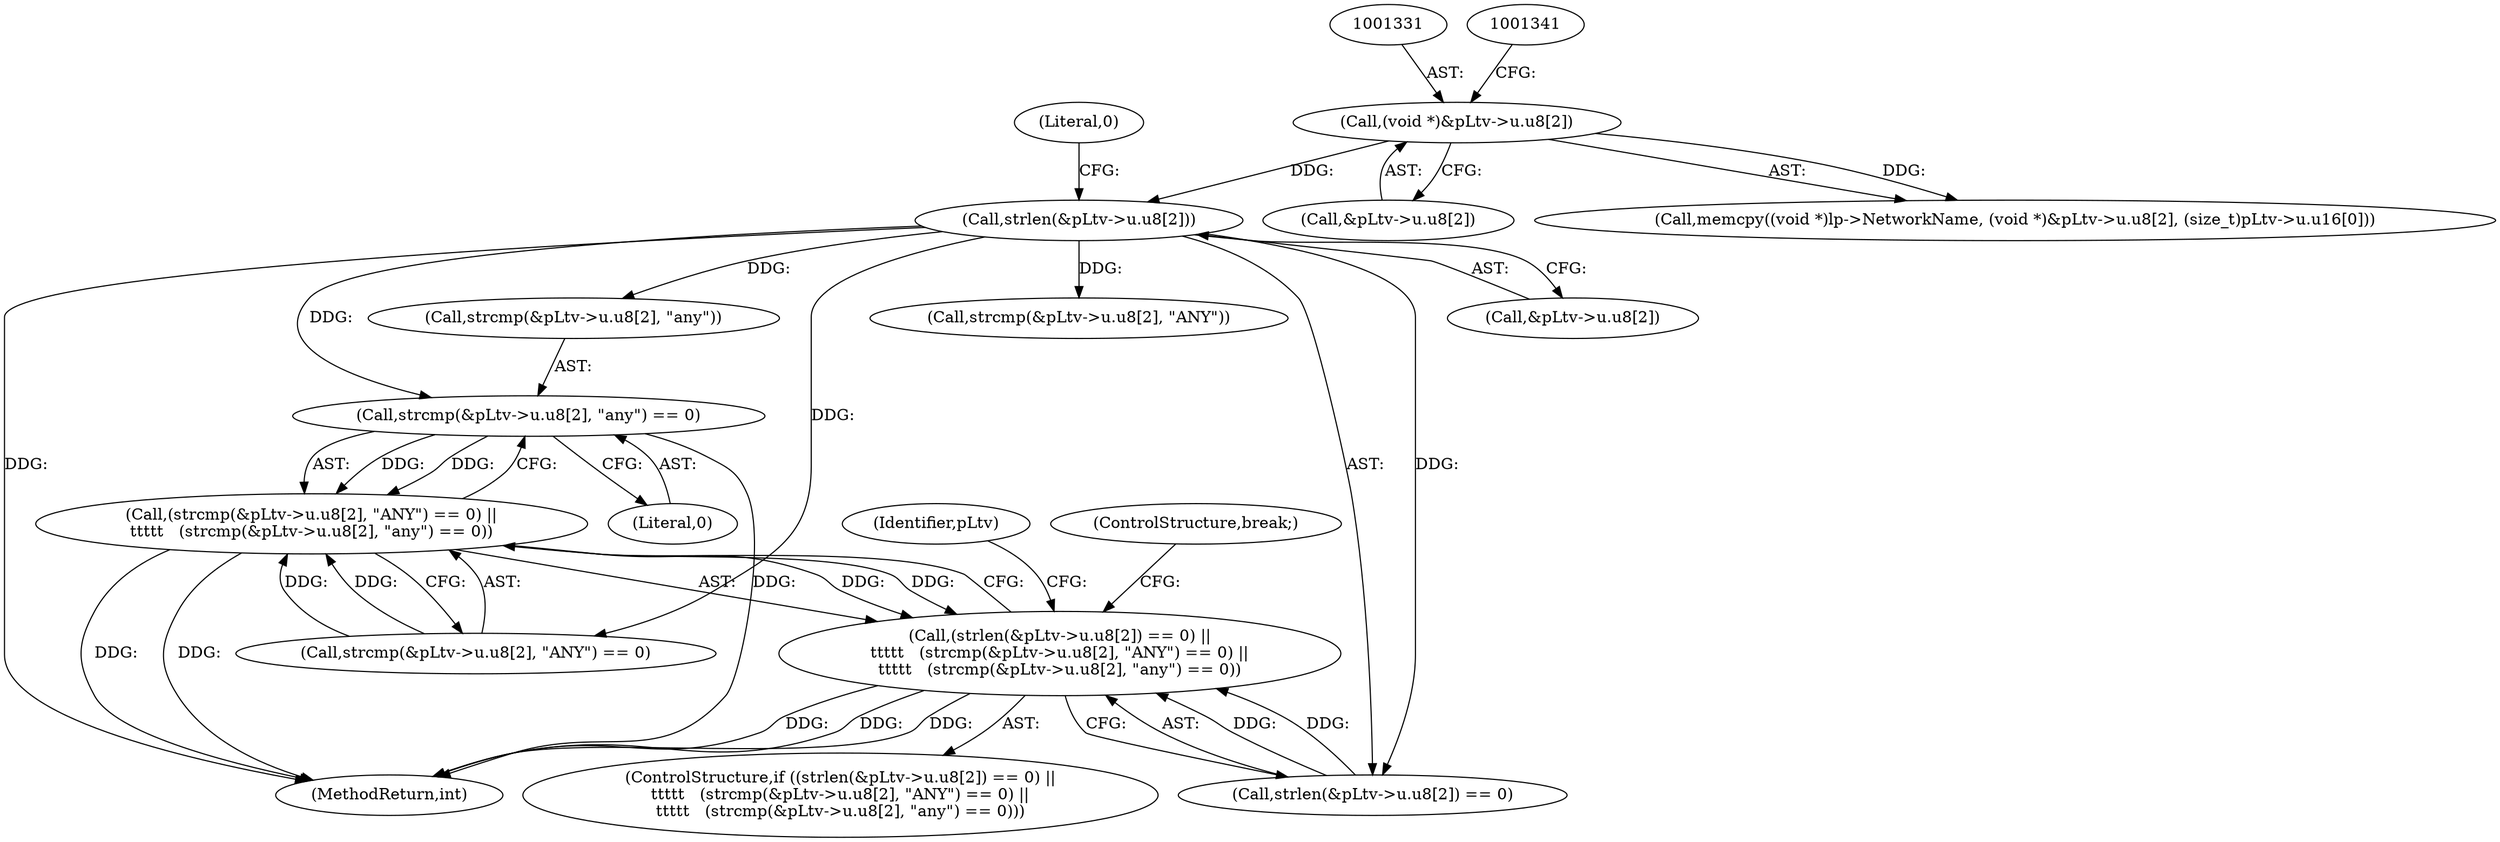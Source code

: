 digraph "0_linux_b5e2f339865fb443107e5b10603e53bbc92dc054_0@API" {
"1001391" [label="(Call,strcmp(&pLtv->u.u8[2], \"any\") == 0)"];
"1001368" [label="(Call,strlen(&pLtv->u.u8[2]))"];
"1001330" [label="(Call,(void *)&pLtv->u.u8[2])"];
"1001378" [label="(Call,(strcmp(&pLtv->u.u8[2], \"ANY\") == 0) ||\n\t\t\t\t\t   (strcmp(&pLtv->u.u8[2], \"any\") == 0))"];
"1001366" [label="(Call,(strlen(&pLtv->u.u8[2]) == 0) ||\n\t\t\t\t\t   (strcmp(&pLtv->u.u8[2], \"ANY\") == 0) ||\n\t\t\t\t\t   (strcmp(&pLtv->u.u8[2], \"any\") == 0))"];
"1001332" [label="(Call,&pLtv->u.u8[2])"];
"1002520" [label="(MethodReturn,int)"];
"1001377" [label="(Literal,0)"];
"1001422" [label="(ControlStructure,break;)"];
"1001324" [label="(Call,memcpy((void *)lp->NetworkName, (void *)&pLtv->u.u8[2], (size_t)pLtv->u.u16[0]))"];
"1001365" [label="(ControlStructure,if ((strlen(&pLtv->u.u8[2]) == 0) ||\n\t\t\t\t\t   (strcmp(&pLtv->u.u8[2], \"ANY\") == 0) ||\n\t\t\t\t\t   (strcmp(&pLtv->u.u8[2], \"any\") == 0)))"];
"1001392" [label="(Call,strcmp(&pLtv->u.u8[2], \"any\"))"];
"1001379" [label="(Call,strcmp(&pLtv->u.u8[2], \"ANY\") == 0)"];
"1001378" [label="(Call,(strcmp(&pLtv->u.u8[2], \"ANY\") == 0) ||\n\t\t\t\t\t   (strcmp(&pLtv->u.u8[2], \"any\") == 0))"];
"1001380" [label="(Call,strcmp(&pLtv->u.u8[2], \"ANY\"))"];
"1001368" [label="(Call,strlen(&pLtv->u.u8[2]))"];
"1001366" [label="(Call,(strlen(&pLtv->u.u8[2]) == 0) ||\n\t\t\t\t\t   (strcmp(&pLtv->u.u8[2], \"ANY\") == 0) ||\n\t\t\t\t\t   (strcmp(&pLtv->u.u8[2], \"any\") == 0))"];
"1001391" [label="(Call,strcmp(&pLtv->u.u8[2], \"any\") == 0)"];
"1001367" [label="(Call,strlen(&pLtv->u.u8[2]) == 0)"];
"1001402" [label="(Literal,0)"];
"1001408" [label="(Identifier,pLtv)"];
"1001369" [label="(Call,&pLtv->u.u8[2])"];
"1001330" [label="(Call,(void *)&pLtv->u.u8[2])"];
"1001391" -> "1001378"  [label="AST: "];
"1001391" -> "1001402"  [label="CFG: "];
"1001392" -> "1001391"  [label="AST: "];
"1001402" -> "1001391"  [label="AST: "];
"1001378" -> "1001391"  [label="CFG: "];
"1001391" -> "1002520"  [label="DDG: "];
"1001391" -> "1001378"  [label="DDG: "];
"1001391" -> "1001378"  [label="DDG: "];
"1001368" -> "1001391"  [label="DDG: "];
"1001368" -> "1001367"  [label="AST: "];
"1001368" -> "1001369"  [label="CFG: "];
"1001369" -> "1001368"  [label="AST: "];
"1001377" -> "1001368"  [label="CFG: "];
"1001368" -> "1002520"  [label="DDG: "];
"1001368" -> "1001367"  [label="DDG: "];
"1001330" -> "1001368"  [label="DDG: "];
"1001368" -> "1001379"  [label="DDG: "];
"1001368" -> "1001380"  [label="DDG: "];
"1001368" -> "1001392"  [label="DDG: "];
"1001330" -> "1001324"  [label="AST: "];
"1001330" -> "1001332"  [label="CFG: "];
"1001331" -> "1001330"  [label="AST: "];
"1001332" -> "1001330"  [label="AST: "];
"1001341" -> "1001330"  [label="CFG: "];
"1001330" -> "1001324"  [label="DDG: "];
"1001378" -> "1001366"  [label="AST: "];
"1001378" -> "1001379"  [label="CFG: "];
"1001379" -> "1001378"  [label="AST: "];
"1001366" -> "1001378"  [label="CFG: "];
"1001378" -> "1002520"  [label="DDG: "];
"1001378" -> "1002520"  [label="DDG: "];
"1001378" -> "1001366"  [label="DDG: "];
"1001378" -> "1001366"  [label="DDG: "];
"1001379" -> "1001378"  [label="DDG: "];
"1001379" -> "1001378"  [label="DDG: "];
"1001366" -> "1001365"  [label="AST: "];
"1001366" -> "1001367"  [label="CFG: "];
"1001367" -> "1001366"  [label="AST: "];
"1001408" -> "1001366"  [label="CFG: "];
"1001422" -> "1001366"  [label="CFG: "];
"1001366" -> "1002520"  [label="DDG: "];
"1001366" -> "1002520"  [label="DDG: "];
"1001366" -> "1002520"  [label="DDG: "];
"1001367" -> "1001366"  [label="DDG: "];
"1001367" -> "1001366"  [label="DDG: "];
}
